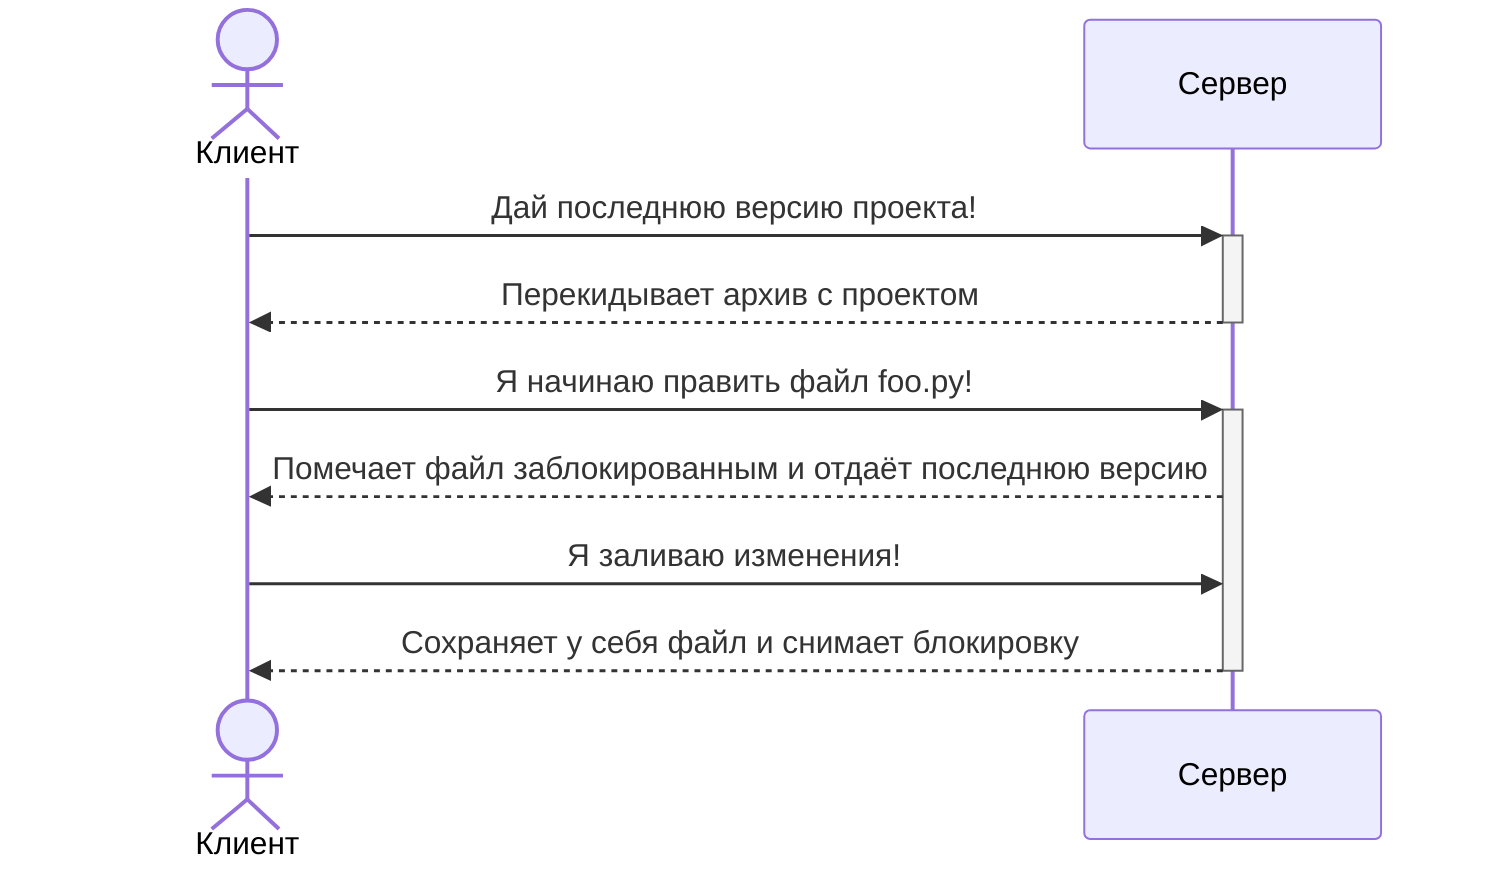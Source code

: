 sequenceDiagram
    actor A as Клиент
    participant B as Сервер
    A ->>+ B: Дай последнюю версию проекта!
    B -->>- A: Перекидывает архив с проектом
    A ->>+ B: Я начинаю править файл foo.py!
    B -->> A: Помечает файл заблокированным и отдаёт последнюю версию
    A ->> B: Я заливаю изменения!
    B -->>- A: Сохраняет у себя файл и снимает блокировку